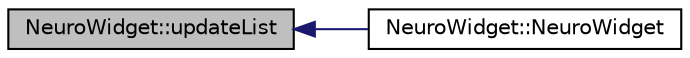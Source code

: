 digraph "NeuroWidget::updateList"
{
 // INTERACTIVE_SVG=YES
  edge [fontname="Helvetica",fontsize="10",labelfontname="Helvetica",labelfontsize="10"];
  node [fontname="Helvetica",fontsize="10",shape=record];
  rankdir="LR";
  Node1 [label="NeuroWidget::updateList",height=0.2,width=0.4,color="black", fillcolor="grey75", style="filled", fontcolor="black"];
  Node1 -> Node2 [dir="back",color="midnightblue",fontsize="10",style="solid",fontname="Helvetica"];
  Node2 [label="NeuroWidget::NeuroWidget",height=0.2,width=0.4,color="black", fillcolor="white", style="filled",URL="$d9/d12/class_neuro_widget.html#a50157784003ec2f5b2d8c2cb873d4b71"];
}
